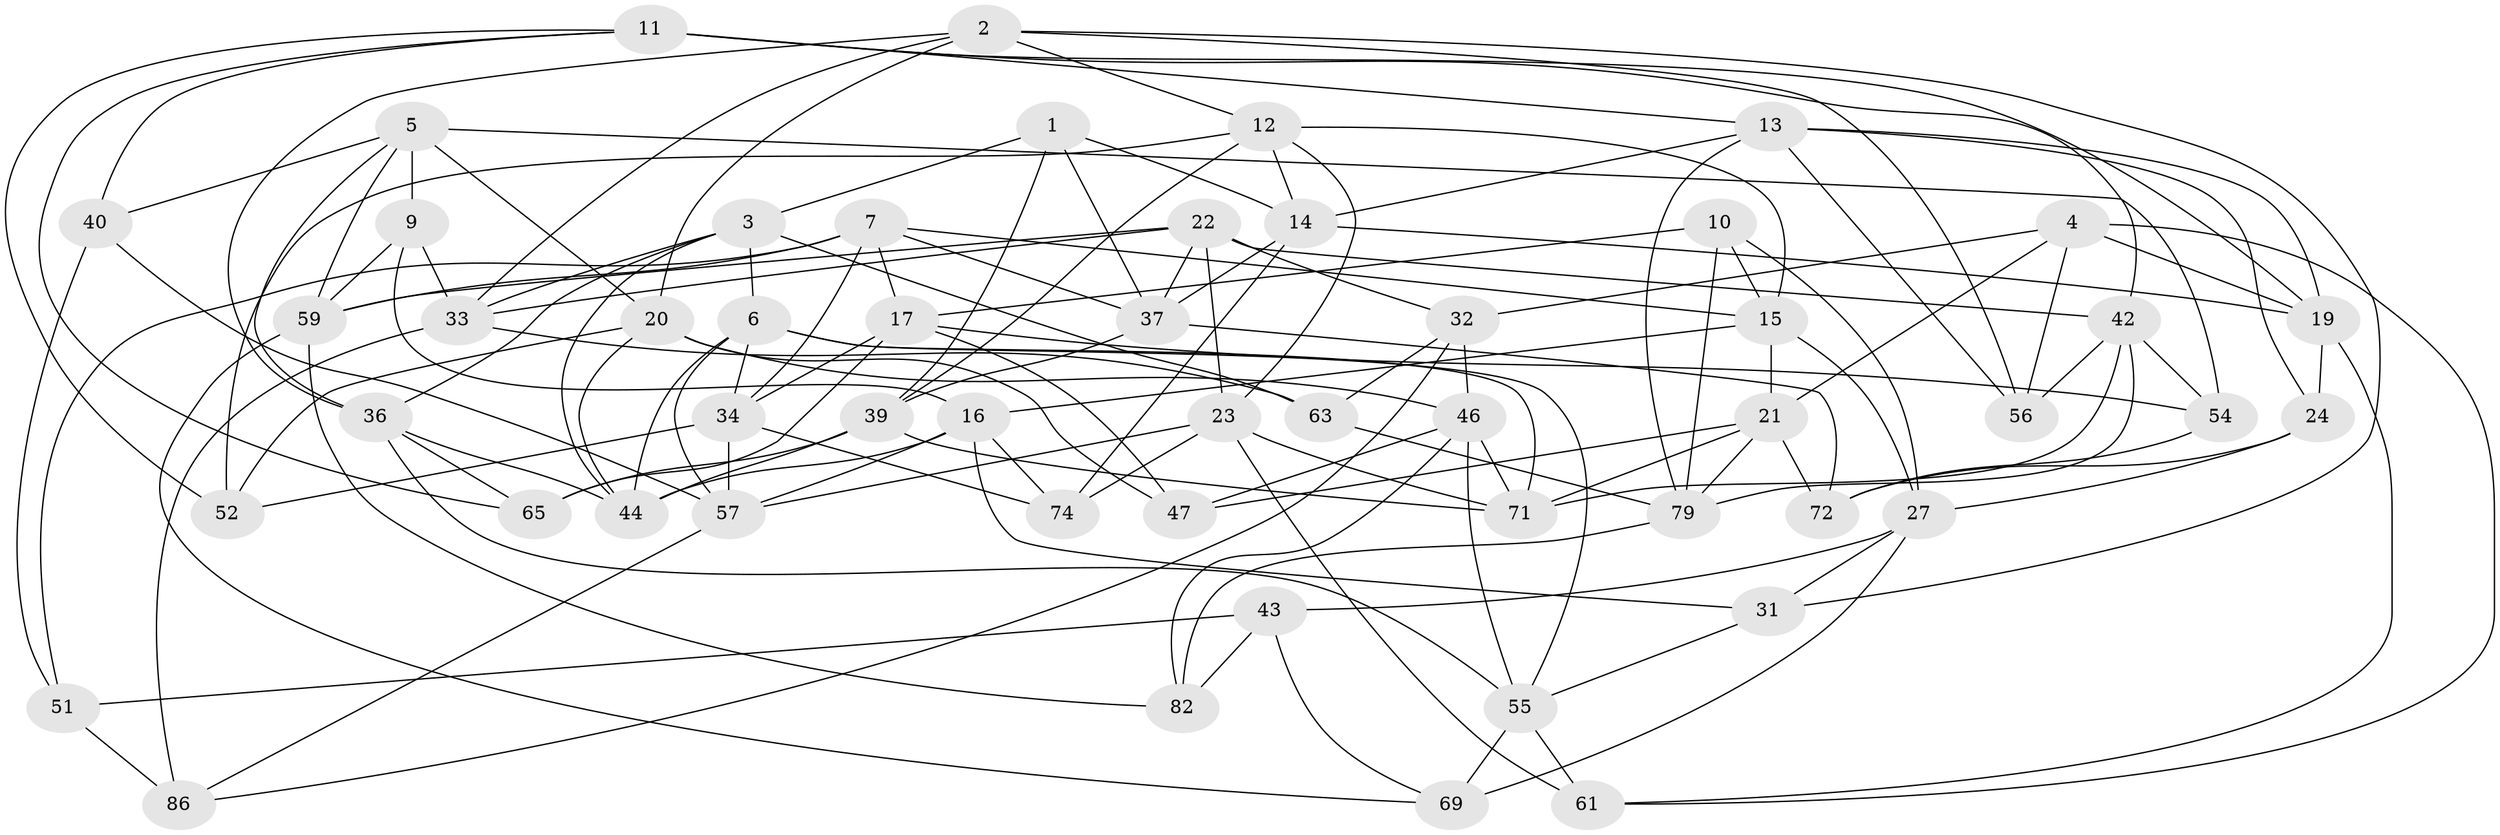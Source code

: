 // original degree distribution, {4: 1.0}
// Generated by graph-tools (version 1.1) at 2025/42/03/06/25 10:42:23]
// undirected, 53 vertices, 138 edges
graph export_dot {
graph [start="1"]
  node [color=gray90,style=filled];
  1;
  2 [super="+76"];
  3 [super="+48"];
  4 [super="+8"];
  5 [super="+49"];
  6 [super="+25"];
  7 [super="+60"];
  9;
  10;
  11 [super="+84"];
  12 [super="+62"];
  13 [super="+18"];
  14 [super="+50"];
  15 [super="+58"];
  16 [super="+85"];
  17 [super="+45"];
  19 [super="+28"];
  20 [super="+41"];
  21 [super="+66"];
  22 [super="+26"];
  23 [super="+29"];
  24;
  27 [super="+30"];
  31;
  32 [super="+35"];
  33 [super="+38"];
  34 [super="+53"];
  36 [super="+81"];
  37 [super="+75"];
  39 [super="+83"];
  40;
  42 [super="+77"];
  43;
  44 [super="+70"];
  46 [super="+64"];
  47;
  51;
  52;
  54;
  55 [super="+67"];
  56;
  57 [super="+68"];
  59 [super="+78"];
  61;
  63;
  65;
  69;
  71 [super="+73"];
  72;
  74;
  79 [super="+80"];
  82;
  86;
  1 -- 39;
  1 -- 37;
  1 -- 14;
  1 -- 3;
  2 -- 36;
  2 -- 56;
  2 -- 33;
  2 -- 31;
  2 -- 20;
  2 -- 12;
  3 -- 63;
  3 -- 33;
  3 -- 6;
  3 -- 36;
  3 -- 44;
  4 -- 21;
  4 -- 56;
  4 -- 32 [weight=2];
  4 -- 61;
  4 -- 19;
  5 -- 9;
  5 -- 54;
  5 -- 40;
  5 -- 59;
  5 -- 20;
  5 -- 36;
  6 -- 34;
  6 -- 44;
  6 -- 71;
  6 -- 55;
  6 -- 57;
  7 -- 51;
  7 -- 59;
  7 -- 17;
  7 -- 37;
  7 -- 15;
  7 -- 34;
  9 -- 59;
  9 -- 33;
  9 -- 16;
  10 -- 79;
  10 -- 17;
  10 -- 27;
  10 -- 15;
  11 -- 13;
  11 -- 40;
  11 -- 19;
  11 -- 65;
  11 -- 42;
  11 -- 52;
  12 -- 23;
  12 -- 52;
  12 -- 14;
  12 -- 39;
  12 -- 15;
  13 -- 56;
  13 -- 24;
  13 -- 19;
  13 -- 79;
  13 -- 14;
  14 -- 74;
  14 -- 37;
  14 -- 19;
  15 -- 27;
  15 -- 16;
  15 -- 21;
  16 -- 74;
  16 -- 44;
  16 -- 57;
  16 -- 31;
  17 -- 65;
  17 -- 54;
  17 -- 47;
  17 -- 34;
  19 -- 61;
  19 -- 24;
  20 -- 44;
  20 -- 46;
  20 -- 52;
  20 -- 47;
  21 -- 72;
  21 -- 71;
  21 -- 47;
  21 -- 79;
  22 -- 59;
  22 -- 42;
  22 -- 23;
  22 -- 32;
  22 -- 33;
  22 -- 37;
  23 -- 61;
  23 -- 71;
  23 -- 57;
  23 -- 74;
  24 -- 72;
  24 -- 27;
  27 -- 43;
  27 -- 31;
  27 -- 69;
  31 -- 55;
  32 -- 86;
  32 -- 63;
  32 -- 46;
  33 -- 63;
  33 -- 86;
  34 -- 57;
  34 -- 74;
  34 -- 52;
  36 -- 65;
  36 -- 55;
  36 -- 44;
  37 -- 72;
  37 -- 39;
  39 -- 71;
  39 -- 65;
  39 -- 44;
  40 -- 51;
  40 -- 57;
  42 -- 79;
  42 -- 56;
  42 -- 71;
  42 -- 54;
  43 -- 69;
  43 -- 82;
  43 -- 51;
  46 -- 71;
  46 -- 47;
  46 -- 82;
  46 -- 55;
  51 -- 86;
  54 -- 72;
  55 -- 69;
  55 -- 61;
  57 -- 86;
  59 -- 82;
  59 -- 69;
  63 -- 79;
  79 -- 82;
}
